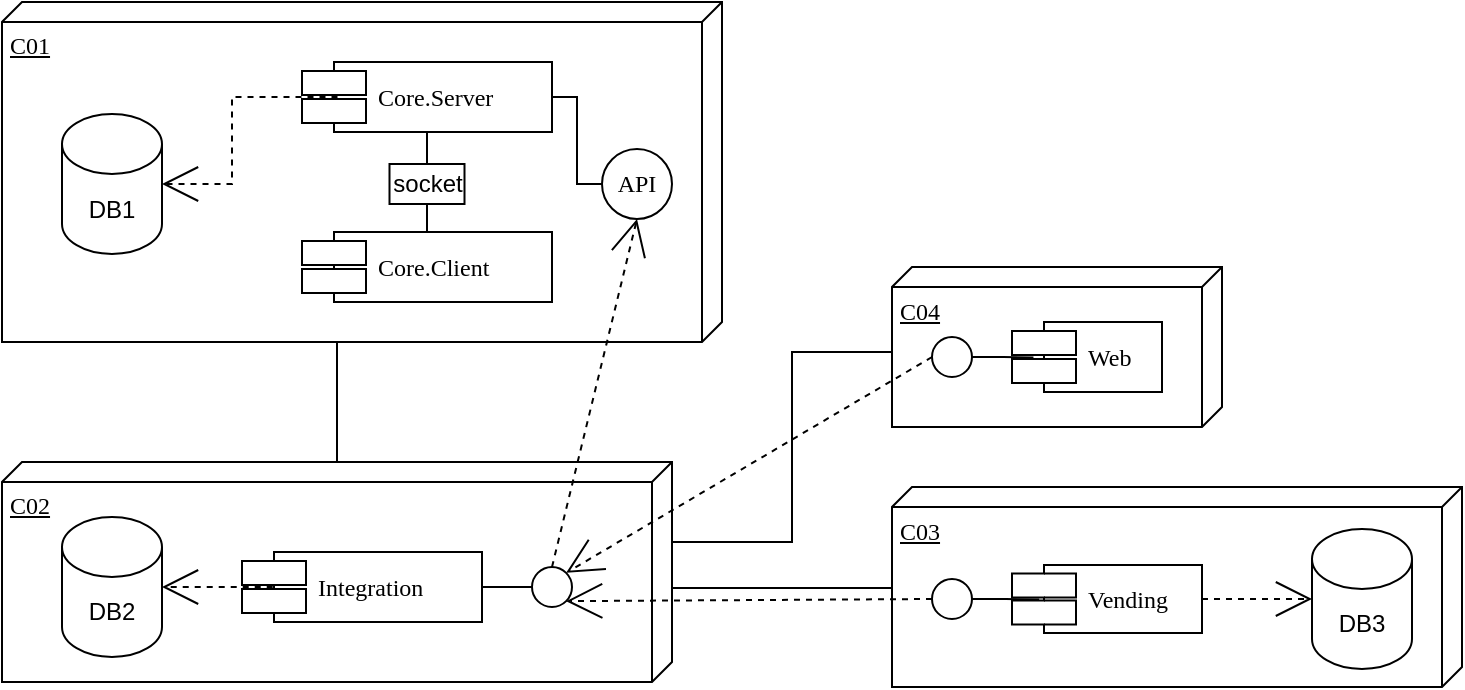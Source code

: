 <mxfile version="24.2.2" type="embed">
  <diagram name="Page-1" id="5f0bae14-7c28-e335-631c-24af17079c00">
    <mxGraphModel grid="1" page="1" gridSize="10" guides="1" tooltips="1" connect="1" arrows="1" fold="1" pageScale="1" pageWidth="1100" pageHeight="850" background="none" math="0" shadow="0">
      <root>
        <mxCell id="0" />
        <mxCell id="1" parent="0" />
        <mxCell id="39150e848f15840c-1" value="C01" style="verticalAlign=top;align=left;spacingTop=8;spacingLeft=2;spacingRight=12;shape=cube;size=10;direction=south;fontStyle=4;html=1;rounded=0;shadow=0;comic=0;labelBackgroundColor=none;strokeWidth=1;fontFamily=Verdana;fontSize=12" vertex="1" parent="1">
          <mxGeometry x="185" y="130" width="360" height="170" as="geometry" />
        </mxCell>
        <mxCell id="39150e848f15840c-3" value="C03" style="verticalAlign=top;align=left;spacingTop=8;spacingLeft=2;spacingRight=12;shape=cube;size=10;direction=south;fontStyle=4;html=1;rounded=0;shadow=0;comic=0;labelBackgroundColor=none;strokeWidth=1;fontFamily=Verdana;fontSize=12" vertex="1" parent="1">
          <mxGeometry x="630" y="372.5" width="285" height="100" as="geometry" />
        </mxCell>
        <mxCell id="39150e848f15840c-5" value="Core.Server" style="shape=component;align=left;spacingLeft=36;rounded=0;shadow=0;comic=0;labelBackgroundColor=none;strokeWidth=1;fontFamily=Verdana;fontSize=12;html=1;" vertex="1" parent="1">
          <mxGeometry x="335" y="160" width="125" height="35" as="geometry" />
        </mxCell>
        <mxCell id="39150e848f15840c-6" value="API" style="ellipse;whiteSpace=wrap;html=1;rounded=0;shadow=0;comic=0;labelBackgroundColor=none;strokeWidth=1;fontFamily=Verdana;fontSize=12;align=center;" vertex="1" parent="1">
          <mxGeometry x="485" y="203.5" width="35" height="35" as="geometry" />
        </mxCell>
        <mxCell id="39150e848f15840c-10" value="Vending" style="shape=component;align=left;spacingLeft=36;rounded=0;shadow=0;comic=0;labelBackgroundColor=none;strokeWidth=1;fontFamily=Verdana;fontSize=12;html=1;" vertex="1" parent="1">
          <mxGeometry x="690" y="411.5" width="95" height="34" as="geometry" />
        </mxCell>
        <mxCell id="39150e848f15840c-14" style="edgeStyle=elbowEdgeStyle;rounded=0;html=1;labelBackgroundColor=none;startArrow=none;startFill=0;startSize=8;endArrow=none;endFill=0;endSize=16;fontFamily=Verdana;fontSize=12;entryX=1;entryY=0.5;entryDx=0;entryDy=0;" edge="1" parent="1" source="39150e848f15840c-6" target="39150e848f15840c-5">
          <mxGeometry relative="1" as="geometry" />
        </mxCell>
        <mxCell id="39150e848f15840c-15" style="edgeStyle=orthogonalEdgeStyle;rounded=0;html=1;labelBackgroundColor=none;startArrow=none;startFill=0;startSize=8;endArrow=open;endFill=0;endSize=16;fontFamily=Verdana;fontSize=12;dashed=1;entryX=1;entryY=0.5;entryDx=0;entryDy=0;entryPerimeter=0;exitX=0.142;exitY=0.5;exitDx=0;exitDy=0;exitPerimeter=0;" edge="1" parent="1" source="39150e848f15840c-5" target="3c6Egb_IVi21xw1lHmp9-1">
          <mxGeometry relative="1" as="geometry">
            <mxPoint x="280" y="255" as="targetPoint" />
          </mxGeometry>
        </mxCell>
        <mxCell id="3c6Egb_IVi21xw1lHmp9-1" value="DB1" style="shape=cylinder3;whiteSpace=wrap;html=1;boundedLbl=1;backgroundOutline=1;size=15;" vertex="1" parent="1">
          <mxGeometry x="215" y="186" width="50" height="70" as="geometry" />
        </mxCell>
        <mxCell id="3c6Egb_IVi21xw1lHmp9-28" style="edgeStyle=orthogonalEdgeStyle;rounded=0;orthogonalLoop=1;jettySize=auto;html=1;endArrow=none;endFill=0;" edge="1" parent="1" source="3c6Egb_IVi21xw1lHmp9-9" target="39150e848f15840c-3">
          <mxGeometry relative="1" as="geometry">
            <Array as="points">
              <mxPoint x="570" y="423" />
              <mxPoint x="570" y="423" />
            </Array>
          </mxGeometry>
        </mxCell>
        <mxCell id="3c6Egb_IVi21xw1lHmp9-29" style="edgeStyle=orthogonalEdgeStyle;rounded=0;orthogonalLoop=1;jettySize=auto;html=1;endArrow=none;endFill=0;entryX=0;entryY=0;entryDx=55;entryDy=165;entryPerimeter=0;" edge="1" parent="1" source="3c6Egb_IVi21xw1lHmp9-9" target="3c6Egb_IVi21xw1lHmp9-20">
          <mxGeometry relative="1" as="geometry">
            <Array as="points">
              <mxPoint x="580" y="400" />
              <mxPoint x="580" y="305" />
              <mxPoint x="630" y="305" />
            </Array>
          </mxGeometry>
        </mxCell>
        <mxCell id="3c6Egb_IVi21xw1lHmp9-9" value="C02" style="verticalAlign=top;align=left;spacingTop=8;spacingLeft=2;spacingRight=12;shape=cube;size=10;direction=south;fontStyle=4;html=1;rounded=0;shadow=0;comic=0;labelBackgroundColor=none;strokeWidth=1;fontFamily=Verdana;fontSize=12" vertex="1" parent="1">
          <mxGeometry x="185" y="360" width="335" height="110" as="geometry" />
        </mxCell>
        <mxCell id="3c6Egb_IVi21xw1lHmp9-10" value="Integration" style="shape=component;align=left;spacingLeft=36;rounded=0;shadow=0;comic=0;labelBackgroundColor=none;strokeWidth=1;fontFamily=Verdana;fontSize=12;html=1;" vertex="1" parent="1">
          <mxGeometry x="305" y="405" width="120" height="35" as="geometry" />
        </mxCell>
        <mxCell id="3c6Egb_IVi21xw1lHmp9-11" value="" style="ellipse;whiteSpace=wrap;html=1;rounded=0;shadow=0;comic=0;labelBackgroundColor=none;strokeWidth=1;fontFamily=Verdana;fontSize=12;align=center;" vertex="1" parent="1">
          <mxGeometry x="450" y="412.5" width="20" height="20" as="geometry" />
        </mxCell>
        <mxCell id="3c6Egb_IVi21xw1lHmp9-12" style="edgeStyle=elbowEdgeStyle;rounded=0;html=1;labelBackgroundColor=none;startArrow=none;startFill=0;startSize=8;endArrow=none;endFill=0;endSize=16;fontFamily=Verdana;fontSize=12;" edge="1" parent="1" source="3c6Egb_IVi21xw1lHmp9-11" target="3c6Egb_IVi21xw1lHmp9-10">
          <mxGeometry relative="1" as="geometry" />
        </mxCell>
        <mxCell id="3c6Egb_IVi21xw1lHmp9-13" style="edgeStyle=orthogonalEdgeStyle;rounded=0;html=1;labelBackgroundColor=none;startArrow=none;startFill=0;startSize=8;endArrow=open;endFill=0;endSize=16;fontFamily=Verdana;fontSize=12;dashed=1;entryX=1;entryY=0.5;entryDx=0;entryDy=0;entryPerimeter=0;exitX=0.128;exitY=0.5;exitDx=0;exitDy=0;exitPerimeter=0;" edge="1" parent="1" source="3c6Egb_IVi21xw1lHmp9-10" target="3c6Egb_IVi21xw1lHmp9-14">
          <mxGeometry relative="1" as="geometry">
            <mxPoint x="240" y="450" as="targetPoint" />
          </mxGeometry>
        </mxCell>
        <mxCell id="3c6Egb_IVi21xw1lHmp9-14" value="DB2" style="shape=cylinder3;whiteSpace=wrap;html=1;boundedLbl=1;backgroundOutline=1;size=15;" vertex="1" parent="1">
          <mxGeometry x="215" y="387.5" width="50" height="70" as="geometry" />
        </mxCell>
        <mxCell id="39150e848f15840c-12" style="edgeStyle=none;rounded=0;html=1;dashed=1;labelBackgroundColor=none;startArrow=none;startFill=0;startSize=8;endArrow=open;endFill=0;endSize=16;fontFamily=Verdana;fontSize=12;entryX=1;entryY=1;entryDx=0;entryDy=0;exitX=0;exitY=0.5;exitDx=0;exitDy=0;" edge="1" parent="1" source="3c6Egb_IVi21xw1lHmp9-18" target="3c6Egb_IVi21xw1lHmp9-11">
          <mxGeometry relative="1" as="geometry">
            <mxPoint x="767.474" y="249.689" as="targetPoint" />
          </mxGeometry>
        </mxCell>
        <mxCell id="3c6Egb_IVi21xw1lHmp9-15" style="edgeStyle=none;rounded=0;html=1;dashed=1;labelBackgroundColor=none;startArrow=none;startFill=0;startSize=8;endArrow=open;endFill=0;endSize=16;fontFamily=Verdana;fontSize=12;entryX=0.5;entryY=1;entryDx=0;entryDy=0;exitX=0.5;exitY=0;exitDx=0;exitDy=0;" edge="1" parent="1" source="3c6Egb_IVi21xw1lHmp9-11" target="39150e848f15840c-6">
          <mxGeometry relative="1" as="geometry">
            <mxPoint x="735" y="375" as="sourcePoint" />
            <mxPoint x="515" y="425" as="targetPoint" />
          </mxGeometry>
        </mxCell>
        <mxCell id="3c6Egb_IVi21xw1lHmp9-18" value="" style="ellipse;whiteSpace=wrap;html=1;rounded=0;shadow=0;comic=0;labelBackgroundColor=none;strokeWidth=1;fontFamily=Verdana;fontSize=12;align=center;" vertex="1" parent="1">
          <mxGeometry x="650" y="418.5" width="20" height="20" as="geometry" />
        </mxCell>
        <mxCell id="3c6Egb_IVi21xw1lHmp9-19" style="edgeStyle=elbowEdgeStyle;rounded=0;html=1;labelBackgroundColor=none;startArrow=none;startFill=0;startSize=8;endArrow=none;endFill=0;endSize=16;fontFamily=Verdana;fontSize=12;exitX=1;exitY=0.5;exitDx=0;exitDy=0;entryX=0.143;entryY=0.507;entryDx=0;entryDy=0;entryPerimeter=0;" edge="1" parent="1" source="3c6Egb_IVi21xw1lHmp9-18" target="39150e848f15840c-10">
          <mxGeometry relative="1" as="geometry">
            <mxPoint x="620" y="428.5" as="targetPoint" />
          </mxGeometry>
        </mxCell>
        <mxCell id="3c6Egb_IVi21xw1lHmp9-20" value="C04" style="verticalAlign=top;align=left;spacingTop=8;spacingLeft=2;spacingRight=12;shape=cube;size=10;direction=south;fontStyle=4;html=1;rounded=0;shadow=0;comic=0;labelBackgroundColor=none;strokeWidth=1;fontFamily=Verdana;fontSize=12" vertex="1" parent="1">
          <mxGeometry x="630" y="262.5" width="165" height="80" as="geometry" />
        </mxCell>
        <mxCell id="3c6Egb_IVi21xw1lHmp9-21" value="Web" style="shape=component;align=left;spacingLeft=36;rounded=0;shadow=0;comic=0;labelBackgroundColor=none;strokeWidth=1;fontFamily=Verdana;fontSize=12;html=1;" vertex="1" parent="1">
          <mxGeometry x="690" y="290" width="75" height="35" as="geometry" />
        </mxCell>
        <mxCell id="3c6Egb_IVi21xw1lHmp9-22" value="" style="ellipse;whiteSpace=wrap;html=1;rounded=0;shadow=0;comic=0;labelBackgroundColor=none;strokeWidth=1;fontFamily=Verdana;fontSize=12;align=center;" vertex="1" parent="1">
          <mxGeometry x="650" y="297.5" width="20" height="20" as="geometry" />
        </mxCell>
        <mxCell id="3c6Egb_IVi21xw1lHmp9-23" style="edgeStyle=elbowEdgeStyle;rounded=0;html=1;labelBackgroundColor=none;startArrow=none;startFill=0;startSize=8;endArrow=none;endFill=0;endSize=16;fontFamily=Verdana;fontSize=12;exitX=1;exitY=0.5;exitDx=0;exitDy=0;entryX=0.143;entryY=0.507;entryDx=0;entryDy=0;entryPerimeter=0;" edge="1" parent="1" source="3c6Egb_IVi21xw1lHmp9-22" target="3c6Egb_IVi21xw1lHmp9-21">
          <mxGeometry relative="1" as="geometry">
            <mxPoint x="620" y="307.5" as="targetPoint" />
          </mxGeometry>
        </mxCell>
        <mxCell id="3c6Egb_IVi21xw1lHmp9-24" style="edgeStyle=none;rounded=0;html=1;dashed=1;labelBackgroundColor=none;startArrow=none;startFill=0;startSize=8;endArrow=open;endFill=0;endSize=16;fontFamily=Verdana;fontSize=12;entryX=1;entryY=0;entryDx=0;entryDy=0;exitX=0;exitY=0.5;exitDx=0;exitDy=0;" edge="1" parent="1" source="3c6Egb_IVi21xw1lHmp9-22" target="3c6Egb_IVi21xw1lHmp9-11">
          <mxGeometry relative="1" as="geometry">
            <mxPoint x="715" y="436" as="sourcePoint" />
            <mxPoint x="515" y="435" as="targetPoint" />
          </mxGeometry>
        </mxCell>
        <mxCell id="3c6Egb_IVi21xw1lHmp9-27" style="edgeStyle=orthogonalEdgeStyle;rounded=0;orthogonalLoop=1;jettySize=auto;html=1;entryX=0;entryY=0.5;entryDx=0;entryDy=0;entryPerimeter=0;endArrow=none;endFill=0;" edge="1" parent="1" source="39150e848f15840c-1" target="3c6Egb_IVi21xw1lHmp9-9">
          <mxGeometry relative="1" as="geometry">
            <Array as="points">
              <mxPoint x="353" y="332" />
            </Array>
          </mxGeometry>
        </mxCell>
        <mxCell id="mJqfasri3hnP24MwwVVL-1" value="Core.Client" style="shape=component;align=left;spacingLeft=36;rounded=0;shadow=0;comic=0;labelBackgroundColor=none;strokeWidth=1;fontFamily=Verdana;fontSize=12;html=1;" vertex="1" parent="1">
          <mxGeometry x="335" y="245" width="125" height="35" as="geometry" />
        </mxCell>
        <mxCell id="mJqfasri3hnP24MwwVVL-4" value="DB3" style="shape=cylinder3;whiteSpace=wrap;html=1;boundedLbl=1;backgroundOutline=1;size=15;" vertex="1" parent="1">
          <mxGeometry x="840" y="393.5" width="50" height="70" as="geometry" />
        </mxCell>
        <mxCell id="mJqfasri3hnP24MwwVVL-6" style="edgeStyle=orthogonalEdgeStyle;rounded=0;html=1;labelBackgroundColor=none;startArrow=none;startFill=0;startSize=8;endArrow=open;endFill=0;endSize=16;fontFamily=Verdana;fontSize=12;dashed=1;entryX=0;entryY=0.5;entryDx=0;entryDy=0;entryPerimeter=0;exitX=1;exitY=0.5;exitDx=0;exitDy=0;" edge="1" parent="1" source="39150e848f15840c-10" target="mJqfasri3hnP24MwwVVL-4">
          <mxGeometry relative="1" as="geometry">
            <mxPoint x="835" y="512.5" as="targetPoint" />
            <mxPoint x="920" y="512.5" as="sourcePoint" />
          </mxGeometry>
        </mxCell>
        <mxCell id="mJqfasri3hnP24MwwVVL-8" value="socket" style="html=1;whiteSpace=wrap;" vertex="1" parent="1">
          <mxGeometry x="378.75" y="211" width="37.5" height="20" as="geometry" />
        </mxCell>
        <mxCell id="mJqfasri3hnP24MwwVVL-12" value="" style="endArrow=none;html=1;rounded=0;entryX=0.5;entryY=1;entryDx=0;entryDy=0;exitX=0.5;exitY=0;exitDx=0;exitDy=0;" edge="1" parent="1" source="mJqfasri3hnP24MwwVVL-1" target="mJqfasri3hnP24MwwVVL-8">
          <mxGeometry width="50" height="50" relative="1" as="geometry">
            <mxPoint x="410" y="290" as="sourcePoint" />
            <mxPoint x="460" y="240" as="targetPoint" />
          </mxGeometry>
        </mxCell>
        <mxCell id="mJqfasri3hnP24MwwVVL-13" value="" style="endArrow=none;html=1;rounded=0;entryX=0.5;entryY=1;entryDx=0;entryDy=0;exitX=0.5;exitY=0;exitDx=0;exitDy=0;" edge="1" parent="1" source="mJqfasri3hnP24MwwVVL-8" target="39150e848f15840c-5">
          <mxGeometry width="50" height="50" relative="1" as="geometry">
            <mxPoint x="408" y="265" as="sourcePoint" />
            <mxPoint x="408" y="250" as="targetPoint" />
          </mxGeometry>
        </mxCell>
      </root>
    </mxGraphModel>
  </diagram>
</mxfile>
